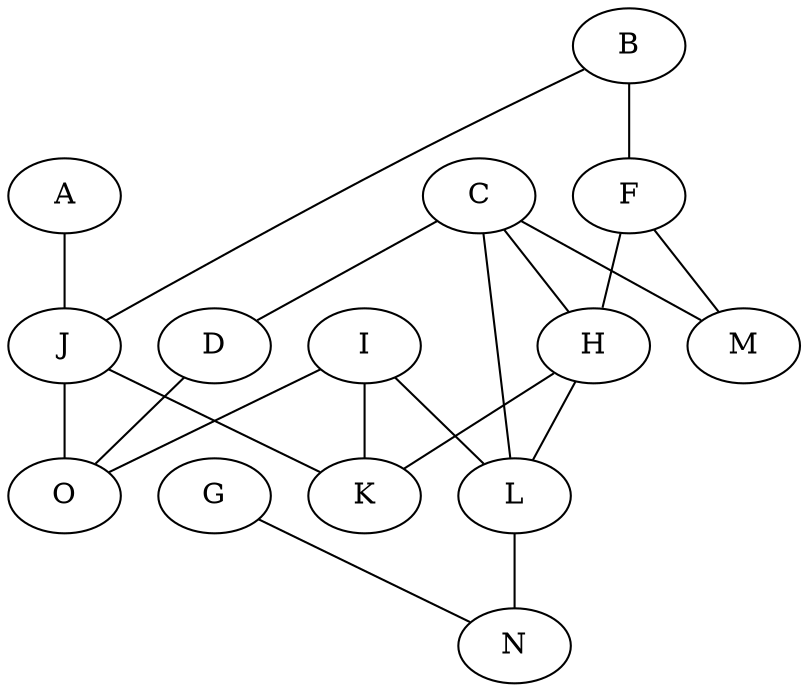 strict graph {
A;
B;
C;
D;
F;
G;
H;
I;
J;
K;
L;
M;
N;
O;
A -- J [weight=7];
B -- F [weight=8];
B -- J [weight=7];
C -- D [weight=4];
C -- H [weight=4];
C -- L [weight=7];
C -- M [weight=1];
D -- O [weight=7];
F -- H [weight=8];
F -- M [weight=8];
G -- N [weight=1];
H -- K [weight=9];
H -- L [weight=6];
I -- K [weight=4];
I -- L [weight=4];
I -- O [weight=8];
J -- K [weight=10];
J -- O [weight=9];
L -- N [weight=4];
}

